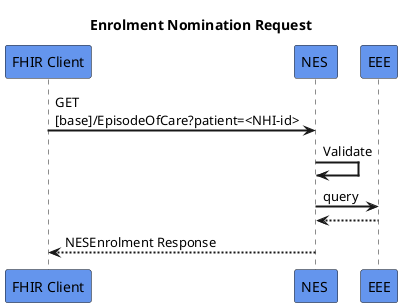 @startuml
skinparam sequenceArrowThickness 2
skinparam roundcorner 5
skinparam maxmessagesize 180
skinparam sequenceParticipant bold
title  Enrolment Nomination Request
participant "FHIR Client" as A #CornflowerBlue
participant "NES " as B #CornflowerBlue
participant "EEE" as C #CornflowerBlue

A -> B: GET [base]/EpisodeOfCare?patient=<NHI-id>
B -> B: Validate
B -> C: query
C -[dashed]-> B:

B -[dashed]-> A: NESEnrolment Response 

@enduml